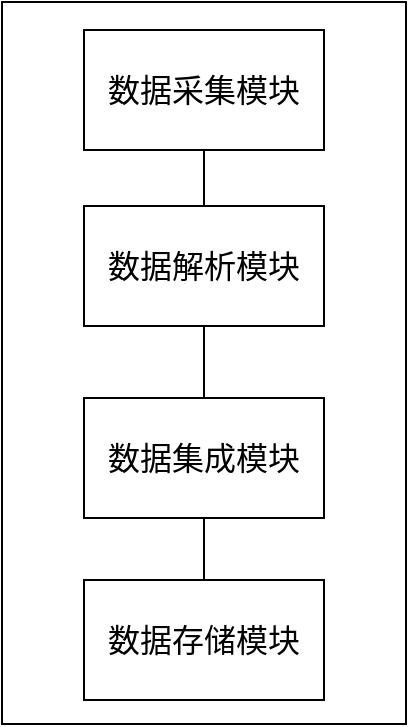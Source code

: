 <mxfile version="24.8.3">
  <diagram name="第 1 页" id="WX9BByKLFPnlsHB8xhRr">
    <mxGraphModel dx="1434" dy="866" grid="0" gridSize="10" guides="1" tooltips="1" connect="1" arrows="1" fold="1" page="1" pageScale="1" pageWidth="827" pageHeight="1169" math="0" shadow="0">
      <root>
        <mxCell id="0" />
        <mxCell id="1" parent="0" />
        <mxCell id="XImBKkJMli3rjIagbD9k-1" value="" style="rounded=0;whiteSpace=wrap;html=1;" vertex="1" parent="1">
          <mxGeometry x="329" y="198" width="202" height="361" as="geometry" />
        </mxCell>
        <mxCell id="XImBKkJMli3rjIagbD9k-6" style="edgeStyle=orthogonalEdgeStyle;rounded=0;orthogonalLoop=1;jettySize=auto;html=1;exitX=0.5;exitY=1;exitDx=0;exitDy=0;entryX=0.5;entryY=0;entryDx=0;entryDy=0;endArrow=none;endFill=0;" edge="1" parent="1" source="NEHlL95j2vhgicyCvUHz-1" target="NEHlL95j2vhgicyCvUHz-3">
          <mxGeometry relative="1" as="geometry" />
        </mxCell>
        <mxCell id="NEHlL95j2vhgicyCvUHz-1" value="数据采集模块" style="rounded=0;whiteSpace=wrap;html=1;fontSize=16;" parent="1" vertex="1">
          <mxGeometry x="370" y="212" width="120" height="60" as="geometry" />
        </mxCell>
        <mxCell id="NEHlL95j2vhgicyCvUHz-2" value="数据存储模块" style="rounded=0;whiteSpace=wrap;html=1;fontSize=16;" parent="1" vertex="1">
          <mxGeometry x="370" y="487" width="120" height="60" as="geometry" />
        </mxCell>
        <mxCell id="XImBKkJMli3rjIagbD9k-7" style="edgeStyle=orthogonalEdgeStyle;rounded=0;orthogonalLoop=1;jettySize=auto;html=1;entryX=0.5;entryY=0;entryDx=0;entryDy=0;endArrow=none;endFill=0;" edge="1" parent="1" source="NEHlL95j2vhgicyCvUHz-3" target="NEHlL95j2vhgicyCvUHz-4">
          <mxGeometry relative="1" as="geometry" />
        </mxCell>
        <mxCell id="NEHlL95j2vhgicyCvUHz-3" value="数据解析模块" style="rounded=0;whiteSpace=wrap;html=1;fontSize=16;" parent="1" vertex="1">
          <mxGeometry x="370" y="300" width="120" height="60" as="geometry" />
        </mxCell>
        <mxCell id="XImBKkJMli3rjIagbD9k-8" style="edgeStyle=orthogonalEdgeStyle;rounded=0;orthogonalLoop=1;jettySize=auto;html=1;exitX=0.5;exitY=1;exitDx=0;exitDy=0;entryX=0.5;entryY=0;entryDx=0;entryDy=0;endArrow=none;endFill=0;" edge="1" parent="1" source="NEHlL95j2vhgicyCvUHz-4" target="NEHlL95j2vhgicyCvUHz-2">
          <mxGeometry relative="1" as="geometry" />
        </mxCell>
        <mxCell id="NEHlL95j2vhgicyCvUHz-4" value="数据集成模块" style="rounded=0;whiteSpace=wrap;html=1;fontSize=16;" parent="1" vertex="1">
          <mxGeometry x="370" y="396" width="120" height="60" as="geometry" />
        </mxCell>
      </root>
    </mxGraphModel>
  </diagram>
</mxfile>
